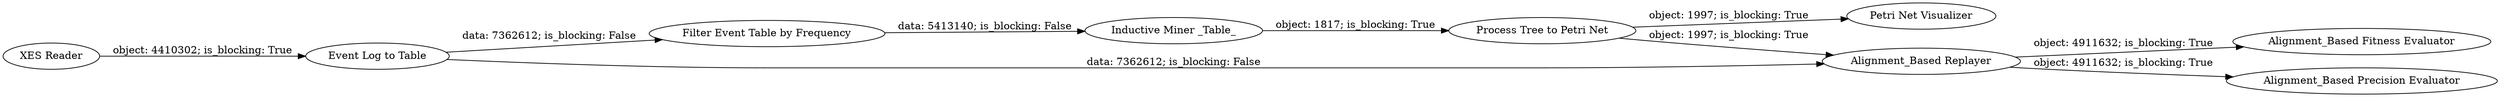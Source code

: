 digraph {
	"-1874247615824750119_24" [label="Petri Net Visualizer"]
	"-1874247615824750119_25" [label="XES Reader"]
	"-1874247615824750119_29" [label="Inductive Miner _Table_"]
	"-1874247615824750119_32" [label="Alignment_Based Fitness Evaluator"]
	"-1874247615824750119_31" [label="Alignment_Based Precision Evaluator"]
	"-1874247615824750119_26" [label="Event Log to Table"]
	"-1874247615824750119_30" [label="Process Tree to Petri Net"]
	"-1874247615824750119_27" [label="Filter Event Table by Frequency"]
	"-1874247615824750119_28" [label="Alignment_Based Replayer"]
	"-1874247615824750119_26" -> "-1874247615824750119_27" [label="data: 7362612; is_blocking: False"]
	"-1874247615824750119_29" -> "-1874247615824750119_30" [label="object: 1817; is_blocking: True"]
	"-1874247615824750119_28" -> "-1874247615824750119_31" [label="object: 4911632; is_blocking: True"]
	"-1874247615824750119_25" -> "-1874247615824750119_26" [label="object: 4410302; is_blocking: True"]
	"-1874247615824750119_26" -> "-1874247615824750119_28" [label="data: 7362612; is_blocking: False"]
	"-1874247615824750119_30" -> "-1874247615824750119_28" [label="object: 1997; is_blocking: True"]
	"-1874247615824750119_28" -> "-1874247615824750119_32" [label="object: 4911632; is_blocking: True"]
	"-1874247615824750119_30" -> "-1874247615824750119_24" [label="object: 1997; is_blocking: True"]
	"-1874247615824750119_27" -> "-1874247615824750119_29" [label="data: 5413140; is_blocking: False"]
	rankdir=LR
}
